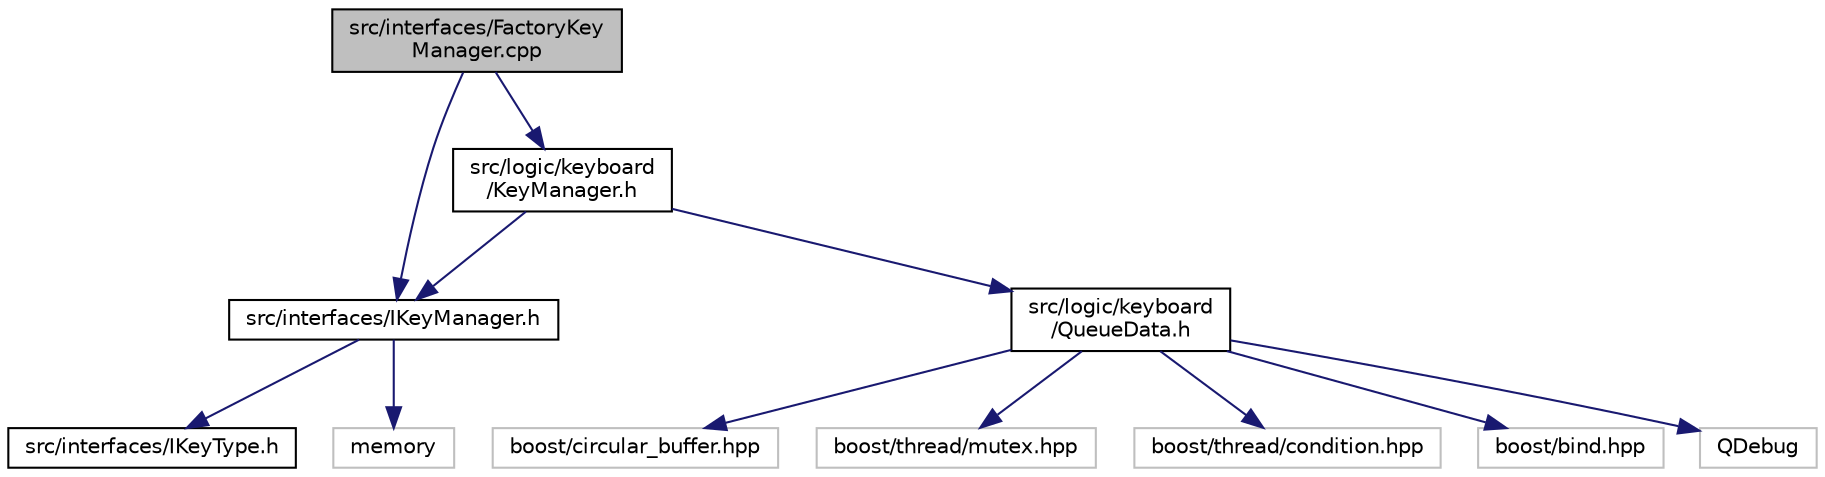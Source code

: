 digraph "src/interfaces/FactoryKeyManager.cpp"
{
  edge [fontname="Helvetica",fontsize="10",labelfontname="Helvetica",labelfontsize="10"];
  node [fontname="Helvetica",fontsize="10",shape=record];
  Node1 [label="src/interfaces/FactoryKey\lManager.cpp",height=0.2,width=0.4,color="black", fillcolor="grey75", style="filled", fontcolor="black"];
  Node1 -> Node2 [color="midnightblue",fontsize="10",style="solid"];
  Node2 [label="src/interfaces/IKeyManager.h",height=0.2,width=0.4,color="black", fillcolor="white", style="filled",URL="$_i_key_manager_8h.html"];
  Node2 -> Node3 [color="midnightblue",fontsize="10",style="solid"];
  Node3 [label="src/interfaces/IKeyType.h",height=0.2,width=0.4,color="black", fillcolor="white", style="filled",URL="$_i_key_type_8h.html"];
  Node2 -> Node4 [color="midnightblue",fontsize="10",style="solid"];
  Node4 [label="memory",height=0.2,width=0.4,color="grey75", fillcolor="white", style="filled"];
  Node1 -> Node5 [color="midnightblue",fontsize="10",style="solid"];
  Node5 [label="src/logic/keyboard\l/KeyManager.h",height=0.2,width=0.4,color="black", fillcolor="white", style="filled",URL="$_key_manager_8h.html"];
  Node5 -> Node2 [color="midnightblue",fontsize="10",style="solid"];
  Node5 -> Node6 [color="midnightblue",fontsize="10",style="solid"];
  Node6 [label="src/logic/keyboard\l/QueueData.h",height=0.2,width=0.4,color="black", fillcolor="white", style="filled",URL="$_queue_data_8h.html"];
  Node6 -> Node7 [color="midnightblue",fontsize="10",style="solid"];
  Node7 [label="boost/circular_buffer.hpp",height=0.2,width=0.4,color="grey75", fillcolor="white", style="filled"];
  Node6 -> Node8 [color="midnightblue",fontsize="10",style="solid"];
  Node8 [label="boost/thread/mutex.hpp",height=0.2,width=0.4,color="grey75", fillcolor="white", style="filled"];
  Node6 -> Node9 [color="midnightblue",fontsize="10",style="solid"];
  Node9 [label="boost/thread/condition.hpp",height=0.2,width=0.4,color="grey75", fillcolor="white", style="filled"];
  Node6 -> Node10 [color="midnightblue",fontsize="10",style="solid"];
  Node10 [label="boost/bind.hpp",height=0.2,width=0.4,color="grey75", fillcolor="white", style="filled"];
  Node6 -> Node11 [color="midnightblue",fontsize="10",style="solid"];
  Node11 [label="QDebug",height=0.2,width=0.4,color="grey75", fillcolor="white", style="filled"];
}

